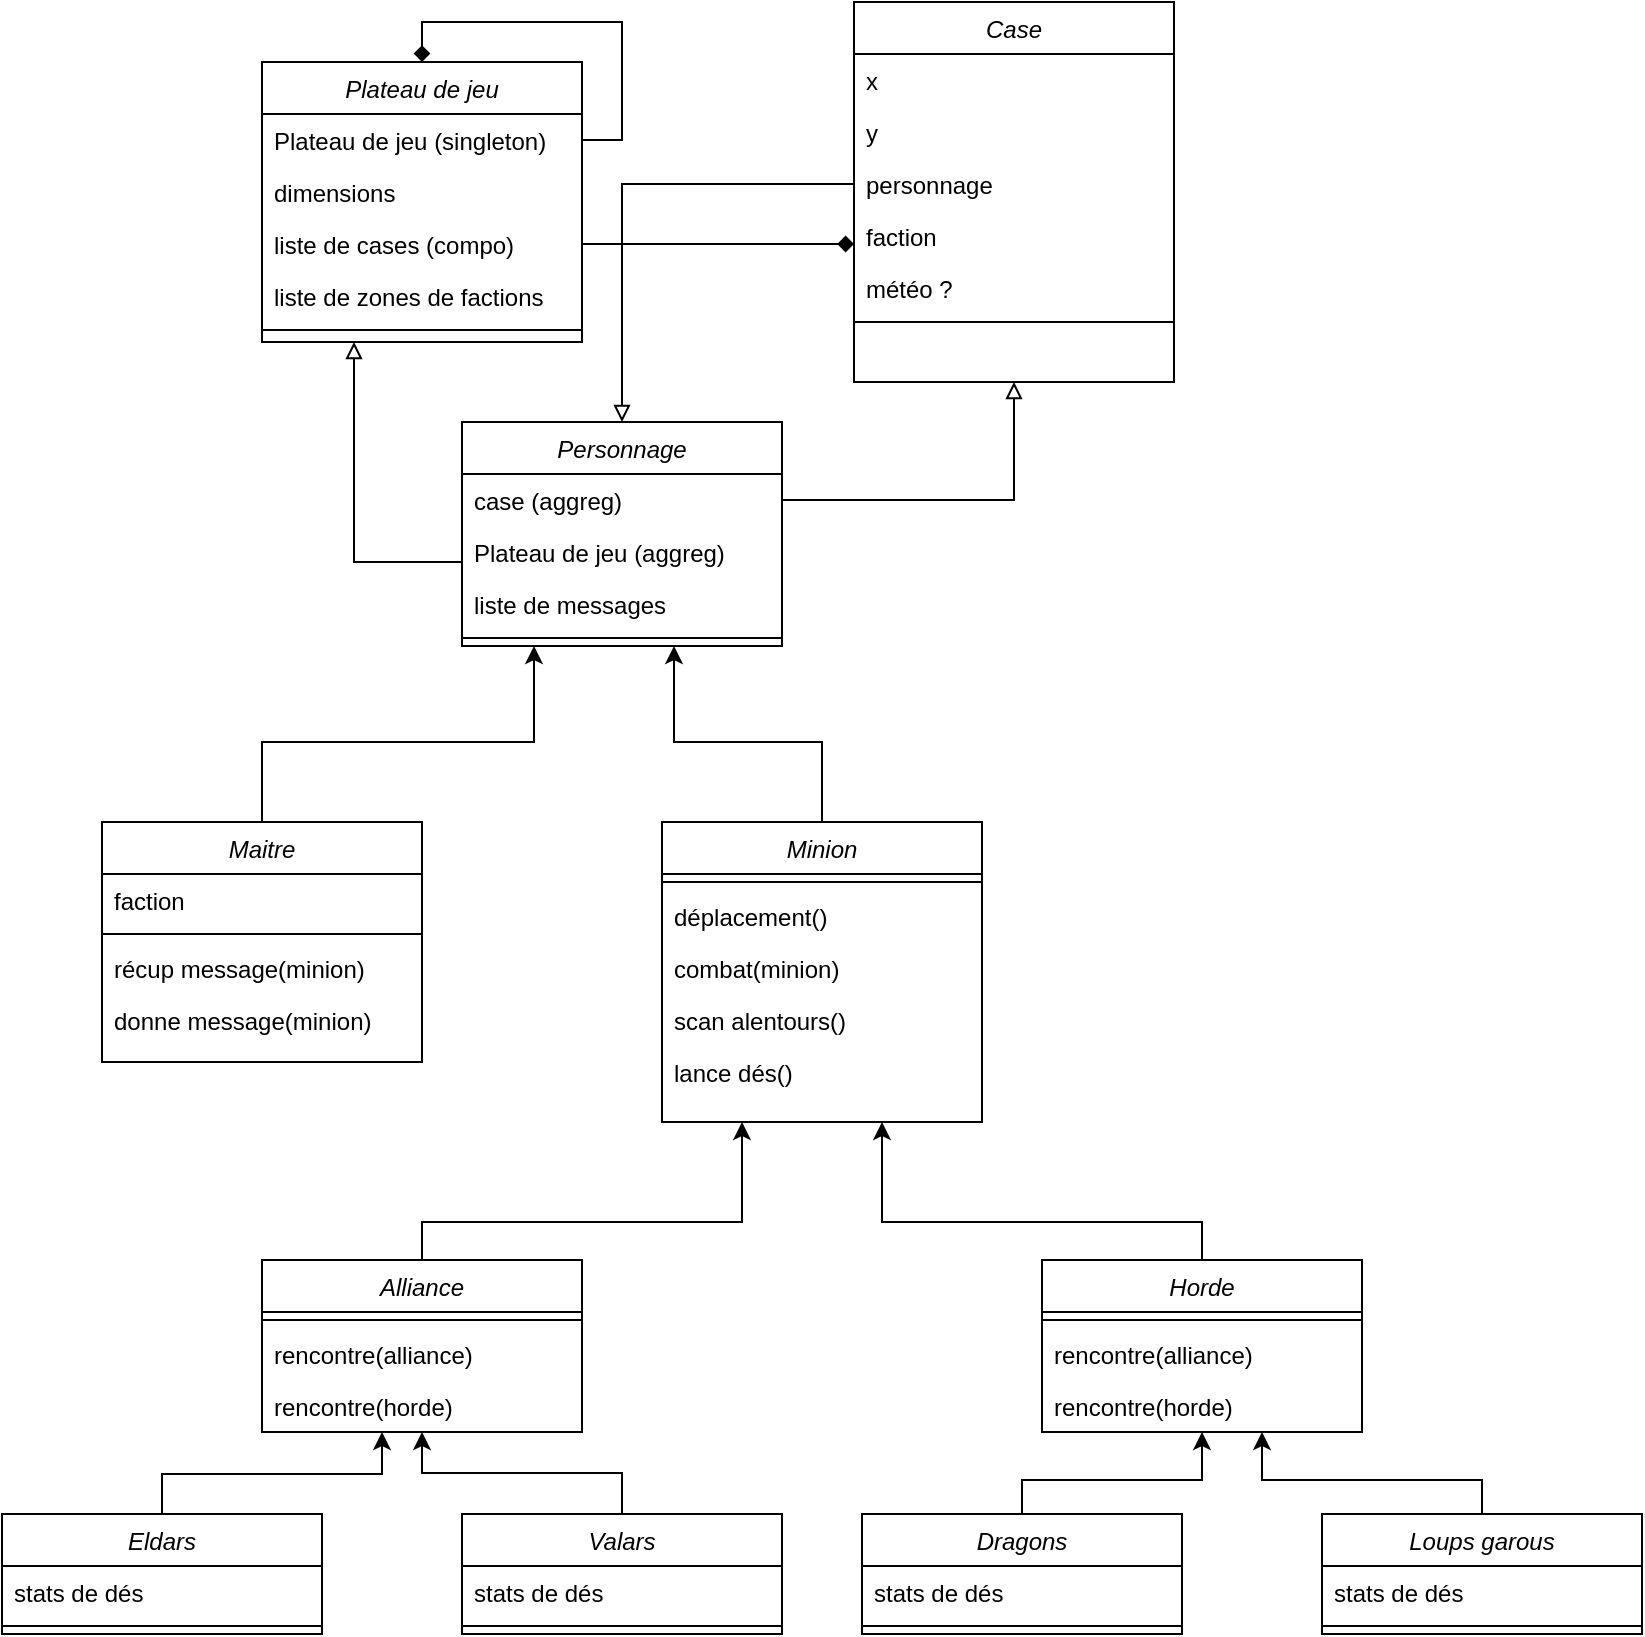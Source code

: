 <mxfile version="15.4.3" type="device"><diagram id="C5RBs43oDa-KdzZeNtuy" name="Page-1"><mxGraphModel dx="1730" dy="912" grid="1" gridSize="10" guides="1" tooltips="1" connect="1" arrows="1" fold="1" page="1" pageScale="1" pageWidth="827" pageHeight="1169" math="0" shadow="0"><root><mxCell id="WIyWlLk6GJQsqaUBKTNV-0"/><mxCell id="WIyWlLk6GJQsqaUBKTNV-1" parent="WIyWlLk6GJQsqaUBKTNV-0"/><mxCell id="3t805AILecJoLkmtKHYU-81" style="edgeStyle=orthogonalEdgeStyle;rounded=0;orthogonalLoop=1;jettySize=auto;html=1;endArrow=classic;endFill=1;" edge="1" parent="WIyWlLk6GJQsqaUBKTNV-1" source="0cBDP3sHjsRS9S5FPYrt-0" target="3t805AILecJoLkmtKHYU-72"><mxGeometry relative="1" as="geometry"><Array as="points"><mxPoint x="134" y="450"/><mxPoint x="270" y="450"/></Array></mxGeometry></mxCell><mxCell id="0cBDP3sHjsRS9S5FPYrt-0" value="Maitre" style="swimlane;fontStyle=2;align=center;verticalAlign=top;childLayout=stackLayout;horizontal=1;startSize=26;horizontalStack=0;resizeParent=1;resizeLast=0;collapsible=1;marginBottom=0;rounded=0;shadow=0;strokeWidth=1;" parent="WIyWlLk6GJQsqaUBKTNV-1" vertex="1"><mxGeometry x="54" y="490" width="160" height="120" as="geometry"><mxRectangle x="230" y="140" width="160" height="26" as="alternateBounds"/></mxGeometry></mxCell><mxCell id="0cBDP3sHjsRS9S5FPYrt-1" value="faction" style="text;align=left;verticalAlign=top;spacingLeft=4;spacingRight=4;overflow=hidden;rotatable=0;points=[[0,0.5],[1,0.5]];portConstraint=eastwest;" parent="0cBDP3sHjsRS9S5FPYrt-0" vertex="1"><mxGeometry y="26" width="160" height="26" as="geometry"/></mxCell><mxCell id="0cBDP3sHjsRS9S5FPYrt-4" value="" style="line;html=1;strokeWidth=1;align=left;verticalAlign=middle;spacingTop=-1;spacingLeft=3;spacingRight=3;rotatable=0;labelPosition=right;points=[];portConstraint=eastwest;" parent="0cBDP3sHjsRS9S5FPYrt-0" vertex="1"><mxGeometry y="52" width="160" height="8" as="geometry"/></mxCell><mxCell id="0cBDP3sHjsRS9S5FPYrt-5" value="récup message(minion)" style="text;align=left;verticalAlign=top;spacingLeft=4;spacingRight=4;overflow=hidden;rotatable=0;points=[[0,0.5],[1,0.5]];portConstraint=eastwest;" parent="0cBDP3sHjsRS9S5FPYrt-0" vertex="1"><mxGeometry y="60" width="160" height="26" as="geometry"/></mxCell><mxCell id="S0Vr0VbZ1M9h-jFXmy7K-2" value="donne message(minion)" style="text;align=left;verticalAlign=top;spacingLeft=4;spacingRight=4;overflow=hidden;rotatable=0;points=[[0,0.5],[1,0.5]];portConstraint=eastwest;" parent="0cBDP3sHjsRS9S5FPYrt-0" vertex="1"><mxGeometry y="86" width="160" height="26" as="geometry"/></mxCell><mxCell id="3t805AILecJoLkmtKHYU-82" style="edgeStyle=orthogonalEdgeStyle;rounded=0;orthogonalLoop=1;jettySize=auto;html=1;endArrow=classic;endFill=1;" edge="1" parent="WIyWlLk6GJQsqaUBKTNV-1" source="0cBDP3sHjsRS9S5FPYrt-6" target="3t805AILecJoLkmtKHYU-72"><mxGeometry relative="1" as="geometry"><Array as="points"><mxPoint x="414" y="450"/><mxPoint x="340" y="450"/></Array></mxGeometry></mxCell><mxCell id="0cBDP3sHjsRS9S5FPYrt-6" value="Minion" style="swimlane;fontStyle=2;align=center;verticalAlign=top;childLayout=stackLayout;horizontal=1;startSize=26;horizontalStack=0;resizeParent=1;resizeLast=0;collapsible=1;marginBottom=0;rounded=0;shadow=0;strokeWidth=1;" parent="WIyWlLk6GJQsqaUBKTNV-1" vertex="1"><mxGeometry x="334" y="490" width="160" height="150" as="geometry"><mxRectangle x="230" y="140" width="160" height="26" as="alternateBounds"/></mxGeometry></mxCell><mxCell id="0cBDP3sHjsRS9S5FPYrt-10" value="" style="line;html=1;strokeWidth=1;align=left;verticalAlign=middle;spacingTop=-1;spacingLeft=3;spacingRight=3;rotatable=0;labelPosition=right;points=[];portConstraint=eastwest;" parent="0cBDP3sHjsRS9S5FPYrt-6" vertex="1"><mxGeometry y="26" width="160" height="8" as="geometry"/></mxCell><mxCell id="0cBDP3sHjsRS9S5FPYrt-11" value="déplacement()" style="text;align=left;verticalAlign=top;spacingLeft=4;spacingRight=4;overflow=hidden;rotatable=0;points=[[0,0.5],[1,0.5]];portConstraint=eastwest;" parent="0cBDP3sHjsRS9S5FPYrt-6" vertex="1"><mxGeometry y="34" width="160" height="26" as="geometry"/></mxCell><mxCell id="3t805AILecJoLkmtKHYU-6" value="combat(minion)" style="text;align=left;verticalAlign=top;spacingLeft=4;spacingRight=4;overflow=hidden;rotatable=0;points=[[0,0.5],[1,0.5]];portConstraint=eastwest;" vertex="1" parent="0cBDP3sHjsRS9S5FPYrt-6"><mxGeometry y="60" width="160" height="26" as="geometry"/></mxCell><mxCell id="3t805AILecJoLkmtKHYU-7" value="scan alentours()" style="text;align=left;verticalAlign=top;spacingLeft=4;spacingRight=4;overflow=hidden;rotatable=0;points=[[0,0.5],[1,0.5]];portConstraint=eastwest;" vertex="1" parent="0cBDP3sHjsRS9S5FPYrt-6"><mxGeometry y="86" width="160" height="26" as="geometry"/></mxCell><mxCell id="3t805AILecJoLkmtKHYU-8" value="lance dés()" style="text;align=left;verticalAlign=top;spacingLeft=4;spacingRight=4;overflow=hidden;rotatable=0;points=[[0,0.5],[1,0.5]];portConstraint=eastwest;" vertex="1" parent="0cBDP3sHjsRS9S5FPYrt-6"><mxGeometry y="112" width="160" height="26" as="geometry"/></mxCell><mxCell id="3t805AILecJoLkmtKHYU-18" style="edgeStyle=orthogonalEdgeStyle;rounded=0;orthogonalLoop=1;jettySize=auto;html=1;" edge="1" parent="WIyWlLk6GJQsqaUBKTNV-1" source="3t805AILecJoLkmtKHYU-9" target="0cBDP3sHjsRS9S5FPYrt-6"><mxGeometry relative="1" as="geometry"><Array as="points"><mxPoint x="214" y="690"/><mxPoint x="374" y="690"/></Array></mxGeometry></mxCell><mxCell id="3t805AILecJoLkmtKHYU-9" value="Alliance" style="swimlane;fontStyle=2;align=center;verticalAlign=top;childLayout=stackLayout;horizontal=1;startSize=26;horizontalStack=0;resizeParent=1;resizeLast=0;collapsible=1;marginBottom=0;rounded=0;shadow=0;strokeWidth=1;" vertex="1" parent="WIyWlLk6GJQsqaUBKTNV-1"><mxGeometry x="134" y="709" width="160" height="86" as="geometry"><mxRectangle x="230" y="140" width="160" height="26" as="alternateBounds"/></mxGeometry></mxCell><mxCell id="3t805AILecJoLkmtKHYU-13" value="" style="line;html=1;strokeWidth=1;align=left;verticalAlign=middle;spacingTop=-1;spacingLeft=3;spacingRight=3;rotatable=0;labelPosition=right;points=[];portConstraint=eastwest;" vertex="1" parent="3t805AILecJoLkmtKHYU-9"><mxGeometry y="26" width="160" height="8" as="geometry"/></mxCell><mxCell id="3t805AILecJoLkmtKHYU-39" value="rencontre(alliance)" style="text;align=left;verticalAlign=top;spacingLeft=4;spacingRight=4;overflow=hidden;rotatable=0;points=[[0,0.5],[1,0.5]];portConstraint=eastwest;" vertex="1" parent="3t805AILecJoLkmtKHYU-9"><mxGeometry y="34" width="160" height="26" as="geometry"/></mxCell><mxCell id="3t805AILecJoLkmtKHYU-40" value="rencontre(horde)" style="text;align=left;verticalAlign=top;spacingLeft=4;spacingRight=4;overflow=hidden;rotatable=0;points=[[0,0.5],[1,0.5]];portConstraint=eastwest;" vertex="1" parent="3t805AILecJoLkmtKHYU-9"><mxGeometry y="60" width="160" height="26" as="geometry"/></mxCell><mxCell id="3t805AILecJoLkmtKHYU-28" style="edgeStyle=orthogonalEdgeStyle;rounded=0;orthogonalLoop=1;jettySize=auto;html=1;" edge="1" parent="WIyWlLk6GJQsqaUBKTNV-1" source="3t805AILecJoLkmtKHYU-19" target="0cBDP3sHjsRS9S5FPYrt-6"><mxGeometry relative="1" as="geometry"><Array as="points"><mxPoint x="604" y="690"/><mxPoint x="444" y="690"/></Array></mxGeometry></mxCell><mxCell id="3t805AILecJoLkmtKHYU-19" value="Horde" style="swimlane;fontStyle=2;align=center;verticalAlign=top;childLayout=stackLayout;horizontal=1;startSize=26;horizontalStack=0;resizeParent=1;resizeLast=0;collapsible=1;marginBottom=0;rounded=0;shadow=0;strokeWidth=1;" vertex="1" parent="WIyWlLk6GJQsqaUBKTNV-1"><mxGeometry x="524" y="709" width="160" height="86" as="geometry"><mxRectangle x="230" y="140" width="160" height="26" as="alternateBounds"/></mxGeometry></mxCell><mxCell id="3t805AILecJoLkmtKHYU-23" value="" style="line;html=1;strokeWidth=1;align=left;verticalAlign=middle;spacingTop=-1;spacingLeft=3;spacingRight=3;rotatable=0;labelPosition=right;points=[];portConstraint=eastwest;" vertex="1" parent="3t805AILecJoLkmtKHYU-19"><mxGeometry y="26" width="160" height="8" as="geometry"/></mxCell><mxCell id="3t805AILecJoLkmtKHYU-47" value="rencontre(alliance)" style="text;align=left;verticalAlign=top;spacingLeft=4;spacingRight=4;overflow=hidden;rotatable=0;points=[[0,0.5],[1,0.5]];portConstraint=eastwest;" vertex="1" parent="3t805AILecJoLkmtKHYU-19"><mxGeometry y="34" width="160" height="26" as="geometry"/></mxCell><mxCell id="3t805AILecJoLkmtKHYU-48" value="rencontre(horde)" style="text;align=left;verticalAlign=top;spacingLeft=4;spacingRight=4;overflow=hidden;rotatable=0;points=[[0,0.5],[1,0.5]];portConstraint=eastwest;" vertex="1" parent="3t805AILecJoLkmtKHYU-19"><mxGeometry y="60" width="160" height="26" as="geometry"/></mxCell><mxCell id="3t805AILecJoLkmtKHYU-34" style="edgeStyle=orthogonalEdgeStyle;rounded=0;orthogonalLoop=1;jettySize=auto;html=1;" edge="1" parent="WIyWlLk6GJQsqaUBKTNV-1" source="3t805AILecJoLkmtKHYU-29" target="3t805AILecJoLkmtKHYU-9"><mxGeometry relative="1" as="geometry"><Array as="points"><mxPoint x="84" y="816"/><mxPoint x="194" y="816"/></Array></mxGeometry></mxCell><mxCell id="3t805AILecJoLkmtKHYU-29" value="Eldars" style="swimlane;fontStyle=2;align=center;verticalAlign=top;childLayout=stackLayout;horizontal=1;startSize=26;horizontalStack=0;resizeParent=1;resizeLast=0;collapsible=1;marginBottom=0;rounded=0;shadow=0;strokeWidth=1;" vertex="1" parent="WIyWlLk6GJQsqaUBKTNV-1"><mxGeometry x="4" y="836" width="160" height="60" as="geometry"><mxRectangle x="230" y="140" width="160" height="26" as="alternateBounds"/></mxGeometry></mxCell><mxCell id="3t805AILecJoLkmtKHYU-49" value="stats de dés" style="text;align=left;verticalAlign=top;spacingLeft=4;spacingRight=4;overflow=hidden;rotatable=0;points=[[0,0.5],[1,0.5]];portConstraint=eastwest;" vertex="1" parent="3t805AILecJoLkmtKHYU-29"><mxGeometry y="26" width="160" height="26" as="geometry"/></mxCell><mxCell id="3t805AILecJoLkmtKHYU-30" value="" style="line;html=1;strokeWidth=1;align=left;verticalAlign=middle;spacingTop=-1;spacingLeft=3;spacingRight=3;rotatable=0;labelPosition=right;points=[];portConstraint=eastwest;" vertex="1" parent="3t805AILecJoLkmtKHYU-29"><mxGeometry y="52" width="160" height="8" as="geometry"/></mxCell><mxCell id="3t805AILecJoLkmtKHYU-33" style="edgeStyle=orthogonalEdgeStyle;rounded=0;orthogonalLoop=1;jettySize=auto;html=1;" edge="1" parent="WIyWlLk6GJQsqaUBKTNV-1" source="3t805AILecJoLkmtKHYU-31" target="3t805AILecJoLkmtKHYU-9"><mxGeometry relative="1" as="geometry"/></mxCell><mxCell id="3t805AILecJoLkmtKHYU-31" value="Valars" style="swimlane;fontStyle=2;align=center;verticalAlign=top;childLayout=stackLayout;horizontal=1;startSize=26;horizontalStack=0;resizeParent=1;resizeLast=0;collapsible=1;marginBottom=0;rounded=0;shadow=0;strokeWidth=1;" vertex="1" parent="WIyWlLk6GJQsqaUBKTNV-1"><mxGeometry x="234" y="836" width="160" height="60" as="geometry"><mxRectangle x="230" y="140" width="160" height="26" as="alternateBounds"/></mxGeometry></mxCell><mxCell id="3t805AILecJoLkmtKHYU-50" value="stats de dés" style="text;align=left;verticalAlign=top;spacingLeft=4;spacingRight=4;overflow=hidden;rotatable=0;points=[[0,0.5],[1,0.5]];portConstraint=eastwest;" vertex="1" parent="3t805AILecJoLkmtKHYU-31"><mxGeometry y="26" width="160" height="26" as="geometry"/></mxCell><mxCell id="3t805AILecJoLkmtKHYU-32" value="" style="line;html=1;strokeWidth=1;align=left;verticalAlign=middle;spacingTop=-1;spacingLeft=3;spacingRight=3;rotatable=0;labelPosition=right;points=[];portConstraint=eastwest;" vertex="1" parent="3t805AILecJoLkmtKHYU-31"><mxGeometry y="52" width="160" height="8" as="geometry"/></mxCell><mxCell id="3t805AILecJoLkmtKHYU-41" style="edgeStyle=orthogonalEdgeStyle;rounded=0;orthogonalLoop=1;jettySize=auto;html=1;" edge="1" parent="WIyWlLk6GJQsqaUBKTNV-1" source="3t805AILecJoLkmtKHYU-42" target="3t805AILecJoLkmtKHYU-19"><mxGeometry relative="1" as="geometry"><mxPoint x="624" y="795" as="targetPoint"/><Array as="points"><mxPoint x="514" y="819"/><mxPoint x="604" y="819"/></Array></mxGeometry></mxCell><mxCell id="3t805AILecJoLkmtKHYU-42" value="Dragons" style="swimlane;fontStyle=2;align=center;verticalAlign=top;childLayout=stackLayout;horizontal=1;startSize=26;horizontalStack=0;resizeParent=1;resizeLast=0;collapsible=1;marginBottom=0;rounded=0;shadow=0;strokeWidth=1;" vertex="1" parent="WIyWlLk6GJQsqaUBKTNV-1"><mxGeometry x="434" y="836" width="160" height="60" as="geometry"><mxRectangle x="230" y="140" width="160" height="26" as="alternateBounds"/></mxGeometry></mxCell><mxCell id="3t805AILecJoLkmtKHYU-51" value="stats de dés" style="text;align=left;verticalAlign=top;spacingLeft=4;spacingRight=4;overflow=hidden;rotatable=0;points=[[0,0.5],[1,0.5]];portConstraint=eastwest;" vertex="1" parent="3t805AILecJoLkmtKHYU-42"><mxGeometry y="26" width="160" height="26" as="geometry"/></mxCell><mxCell id="3t805AILecJoLkmtKHYU-43" value="" style="line;html=1;strokeWidth=1;align=left;verticalAlign=middle;spacingTop=-1;spacingLeft=3;spacingRight=3;rotatable=0;labelPosition=right;points=[];portConstraint=eastwest;" vertex="1" parent="3t805AILecJoLkmtKHYU-42"><mxGeometry y="52" width="160" height="8" as="geometry"/></mxCell><mxCell id="3t805AILecJoLkmtKHYU-44" style="edgeStyle=orthogonalEdgeStyle;rounded=0;orthogonalLoop=1;jettySize=auto;html=1;" edge="1" parent="WIyWlLk6GJQsqaUBKTNV-1" source="3t805AILecJoLkmtKHYU-45" target="3t805AILecJoLkmtKHYU-19"><mxGeometry relative="1" as="geometry"><mxPoint x="644" y="795" as="targetPoint"/><Array as="points"><mxPoint x="744" y="819"/><mxPoint x="634" y="819"/></Array></mxGeometry></mxCell><mxCell id="3t805AILecJoLkmtKHYU-45" value="Loups garous" style="swimlane;fontStyle=2;align=center;verticalAlign=top;childLayout=stackLayout;horizontal=1;startSize=26;horizontalStack=0;resizeParent=1;resizeLast=0;collapsible=1;marginBottom=0;rounded=0;shadow=0;strokeWidth=1;" vertex="1" parent="WIyWlLk6GJQsqaUBKTNV-1"><mxGeometry x="664" y="836" width="160" height="60" as="geometry"><mxRectangle x="230" y="140" width="160" height="26" as="alternateBounds"/></mxGeometry></mxCell><mxCell id="3t805AILecJoLkmtKHYU-52" value="stats de dés" style="text;align=left;verticalAlign=top;spacingLeft=4;spacingRight=4;overflow=hidden;rotatable=0;points=[[0,0.5],[1,0.5]];portConstraint=eastwest;" vertex="1" parent="3t805AILecJoLkmtKHYU-45"><mxGeometry y="26" width="160" height="26" as="geometry"/></mxCell><mxCell id="3t805AILecJoLkmtKHYU-46" value="" style="line;html=1;strokeWidth=1;align=left;verticalAlign=middle;spacingTop=-1;spacingLeft=3;spacingRight=3;rotatable=0;labelPosition=right;points=[];portConstraint=eastwest;" vertex="1" parent="3t805AILecJoLkmtKHYU-45"><mxGeometry y="52" width="160" height="8" as="geometry"/></mxCell><mxCell id="3t805AILecJoLkmtKHYU-53" value="Plateau de jeu" style="swimlane;fontStyle=2;align=center;verticalAlign=top;childLayout=stackLayout;horizontal=1;startSize=26;horizontalStack=0;resizeParent=1;resizeLast=0;collapsible=1;marginBottom=0;rounded=0;shadow=0;strokeWidth=1;" vertex="1" parent="WIyWlLk6GJQsqaUBKTNV-1"><mxGeometry x="134" y="110" width="160" height="140" as="geometry"><mxRectangle x="230" y="140" width="160" height="26" as="alternateBounds"/></mxGeometry></mxCell><mxCell id="3t805AILecJoLkmtKHYU-63" style="edgeStyle=orthogonalEdgeStyle;rounded=0;orthogonalLoop=1;jettySize=auto;html=1;endArrow=diamond;endFill=1;" edge="1" parent="3t805AILecJoLkmtKHYU-53" source="3t805AILecJoLkmtKHYU-54" target="3t805AILecJoLkmtKHYU-53"><mxGeometry relative="1" as="geometry"><Array as="points"><mxPoint x="180" y="39"/><mxPoint x="180" y="-20"/><mxPoint x="80" y="-20"/></Array></mxGeometry></mxCell><mxCell id="3t805AILecJoLkmtKHYU-54" value="Plateau de jeu (singleton)" style="text;align=left;verticalAlign=top;spacingLeft=4;spacingRight=4;overflow=hidden;rotatable=0;points=[[0,0.5],[1,0.5]];portConstraint=eastwest;" vertex="1" parent="3t805AILecJoLkmtKHYU-53"><mxGeometry y="26" width="160" height="26" as="geometry"/></mxCell><mxCell id="3t805AILecJoLkmtKHYU-55" value="dimensions" style="text;align=left;verticalAlign=top;spacingLeft=4;spacingRight=4;overflow=hidden;rotatable=0;points=[[0,0.5],[1,0.5]];portConstraint=eastwest;rounded=0;shadow=0;html=0;" vertex="1" parent="3t805AILecJoLkmtKHYU-53"><mxGeometry y="52" width="160" height="26" as="geometry"/></mxCell><mxCell id="3t805AILecJoLkmtKHYU-56" value="liste de cases (compo)" style="text;align=left;verticalAlign=top;spacingLeft=4;spacingRight=4;overflow=hidden;rotatable=0;points=[[0,0.5],[1,0.5]];portConstraint=eastwest;rounded=0;shadow=0;html=0;" vertex="1" parent="3t805AILecJoLkmtKHYU-53"><mxGeometry y="78" width="160" height="26" as="geometry"/></mxCell><mxCell id="3t805AILecJoLkmtKHYU-86" value="liste de zones de factions" style="text;align=left;verticalAlign=top;spacingLeft=4;spacingRight=4;overflow=hidden;rotatable=0;points=[[0,0.5],[1,0.5]];portConstraint=eastwest;rounded=0;shadow=0;html=0;" vertex="1" parent="3t805AILecJoLkmtKHYU-53"><mxGeometry y="104" width="160" height="26" as="geometry"/></mxCell><mxCell id="3t805AILecJoLkmtKHYU-58" value="" style="line;html=1;strokeWidth=1;align=left;verticalAlign=middle;spacingTop=-1;spacingLeft=3;spacingRight=3;rotatable=0;labelPosition=right;points=[];portConstraint=eastwest;" vertex="1" parent="3t805AILecJoLkmtKHYU-53"><mxGeometry y="130" width="160" height="8" as="geometry"/></mxCell><mxCell id="3t805AILecJoLkmtKHYU-62" style="edgeStyle=orthogonalEdgeStyle;rounded=0;orthogonalLoop=1;jettySize=auto;html=1;endArrow=block;endFill=0;" edge="1" parent="WIyWlLk6GJQsqaUBKTNV-1" source="3t805AILecJoLkmtKHYU-76" target="3t805AILecJoLkmtKHYU-53"><mxGeometry relative="1" as="geometry"><Array as="points"><mxPoint x="180" y="360"/></Array></mxGeometry></mxCell><mxCell id="3t805AILecJoLkmtKHYU-64" value="Case" style="swimlane;fontStyle=2;align=center;verticalAlign=top;childLayout=stackLayout;horizontal=1;startSize=26;horizontalStack=0;resizeParent=1;resizeLast=0;collapsible=1;marginBottom=0;rounded=0;shadow=0;strokeWidth=1;" vertex="1" parent="WIyWlLk6GJQsqaUBKTNV-1"><mxGeometry x="430" y="80" width="160" height="190" as="geometry"><mxRectangle x="230" y="140" width="160" height="26" as="alternateBounds"/></mxGeometry></mxCell><mxCell id="3t805AILecJoLkmtKHYU-66" value="x" style="text;align=left;verticalAlign=top;spacingLeft=4;spacingRight=4;overflow=hidden;rotatable=0;points=[[0,0.5],[1,0.5]];portConstraint=eastwest;" vertex="1" parent="3t805AILecJoLkmtKHYU-64"><mxGeometry y="26" width="160" height="26" as="geometry"/></mxCell><mxCell id="3t805AILecJoLkmtKHYU-67" value="y" style="text;align=left;verticalAlign=top;spacingLeft=4;spacingRight=4;overflow=hidden;rotatable=0;points=[[0,0.5],[1,0.5]];portConstraint=eastwest;rounded=0;shadow=0;html=0;" vertex="1" parent="3t805AILecJoLkmtKHYU-64"><mxGeometry y="52" width="160" height="26" as="geometry"/></mxCell><mxCell id="3t805AILecJoLkmtKHYU-68" value="personnage" style="text;align=left;verticalAlign=top;spacingLeft=4;spacingRight=4;overflow=hidden;rotatable=0;points=[[0,0.5],[1,0.5]];portConstraint=eastwest;rounded=0;shadow=0;html=0;" vertex="1" parent="3t805AILecJoLkmtKHYU-64"><mxGeometry y="78" width="160" height="26" as="geometry"/></mxCell><mxCell id="3t805AILecJoLkmtKHYU-70" value="faction" style="text;align=left;verticalAlign=top;spacingLeft=4;spacingRight=4;overflow=hidden;rotatable=0;points=[[0,0.5],[1,0.5]];portConstraint=eastwest;rounded=0;shadow=0;html=0;" vertex="1" parent="3t805AILecJoLkmtKHYU-64"><mxGeometry y="104" width="160" height="26" as="geometry"/></mxCell><mxCell id="3t805AILecJoLkmtKHYU-71" value="météo ?" style="text;align=left;verticalAlign=top;spacingLeft=4;spacingRight=4;overflow=hidden;rotatable=0;points=[[0,0.5],[1,0.5]];portConstraint=eastwest;rounded=0;shadow=0;html=0;" vertex="1" parent="3t805AILecJoLkmtKHYU-64"><mxGeometry y="130" width="160" height="26" as="geometry"/></mxCell><mxCell id="3t805AILecJoLkmtKHYU-69" value="" style="line;html=1;strokeWidth=1;align=left;verticalAlign=middle;spacingTop=-1;spacingLeft=3;spacingRight=3;rotatable=0;labelPosition=right;points=[];portConstraint=eastwest;" vertex="1" parent="3t805AILecJoLkmtKHYU-64"><mxGeometry y="156" width="160" height="8" as="geometry"/></mxCell><mxCell id="3t805AILecJoLkmtKHYU-72" value="Personnage" style="swimlane;fontStyle=2;align=center;verticalAlign=top;childLayout=stackLayout;horizontal=1;startSize=26;horizontalStack=0;resizeParent=1;resizeLast=0;collapsible=1;marginBottom=0;rounded=0;shadow=0;strokeWidth=1;" vertex="1" parent="WIyWlLk6GJQsqaUBKTNV-1"><mxGeometry x="234" y="290" width="160" height="112" as="geometry"><mxRectangle x="230" y="140" width="160" height="26" as="alternateBounds"/></mxGeometry></mxCell><mxCell id="3t805AILecJoLkmtKHYU-75" value="case (aggreg)" style="text;align=left;verticalAlign=top;spacingLeft=4;spacingRight=4;overflow=hidden;rotatable=0;points=[[0,0.5],[1,0.5]];portConstraint=eastwest;rounded=0;shadow=0;html=0;" vertex="1" parent="3t805AILecJoLkmtKHYU-72"><mxGeometry y="26" width="160" height="26" as="geometry"/></mxCell><mxCell id="3t805AILecJoLkmtKHYU-76" value="Plateau de jeu (aggreg)" style="text;align=left;verticalAlign=top;spacingLeft=4;spacingRight=4;overflow=hidden;rotatable=0;points=[[0,0.5],[1,0.5]];portConstraint=eastwest;rounded=0;shadow=0;html=0;" vertex="1" parent="3t805AILecJoLkmtKHYU-72"><mxGeometry y="52" width="160" height="26" as="geometry"/></mxCell><mxCell id="3t805AILecJoLkmtKHYU-80" value="liste de messages" style="text;align=left;verticalAlign=top;spacingLeft=4;spacingRight=4;overflow=hidden;rotatable=0;points=[[0,0.5],[1,0.5]];portConstraint=eastwest;rounded=0;shadow=0;html=0;" vertex="1" parent="3t805AILecJoLkmtKHYU-72"><mxGeometry y="78" width="160" height="26" as="geometry"/></mxCell><mxCell id="3t805AILecJoLkmtKHYU-77" value="" style="line;html=1;strokeWidth=1;align=left;verticalAlign=middle;spacingTop=-1;spacingLeft=3;spacingRight=3;rotatable=0;labelPosition=right;points=[];portConstraint=eastwest;" vertex="1" parent="3t805AILecJoLkmtKHYU-72"><mxGeometry y="104" width="160" height="8" as="geometry"/></mxCell><mxCell id="3t805AILecJoLkmtKHYU-83" style="edgeStyle=orthogonalEdgeStyle;rounded=0;orthogonalLoop=1;jettySize=auto;html=1;endArrow=block;endFill=0;" edge="1" parent="WIyWlLk6GJQsqaUBKTNV-1" source="3t805AILecJoLkmtKHYU-75" target="3t805AILecJoLkmtKHYU-64"><mxGeometry relative="1" as="geometry"/></mxCell><mxCell id="3t805AILecJoLkmtKHYU-84" style="edgeStyle=orthogonalEdgeStyle;rounded=0;orthogonalLoop=1;jettySize=auto;html=1;endArrow=diamond;endFill=1;" edge="1" parent="WIyWlLk6GJQsqaUBKTNV-1" source="3t805AILecJoLkmtKHYU-56" target="3t805AILecJoLkmtKHYU-64"><mxGeometry relative="1" as="geometry"><Array as="points"><mxPoint x="500" y="201"/><mxPoint x="500" y="201"/></Array></mxGeometry></mxCell><mxCell id="3t805AILecJoLkmtKHYU-85" style="edgeStyle=orthogonalEdgeStyle;rounded=0;orthogonalLoop=1;jettySize=auto;html=1;endArrow=block;endFill=0;" edge="1" parent="WIyWlLk6GJQsqaUBKTNV-1" source="3t805AILecJoLkmtKHYU-68" target="3t805AILecJoLkmtKHYU-72"><mxGeometry relative="1" as="geometry"/></mxCell></root></mxGraphModel></diagram></mxfile>